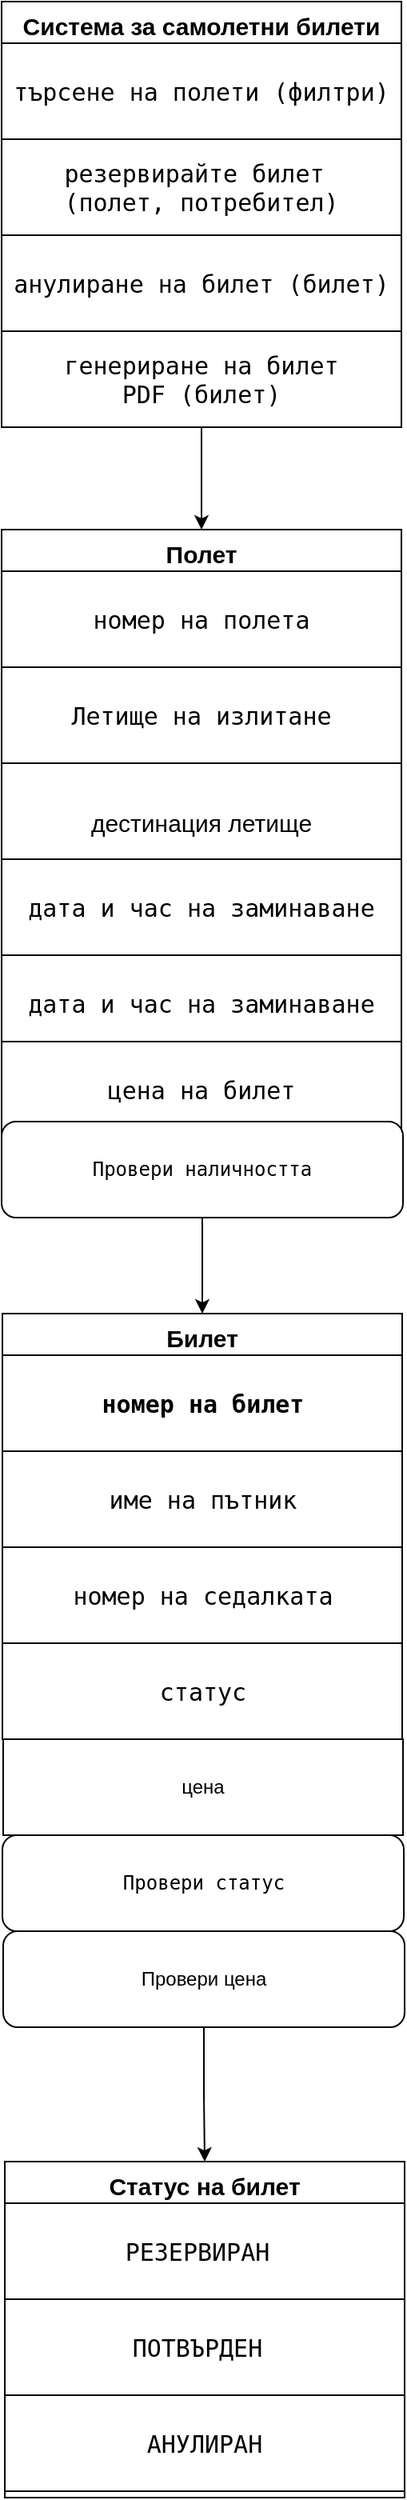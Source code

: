 <mxfile version="23.1.1" type="github">
  <diagram id="C5RBs43oDa-KdzZeNtuy" name="Page-1">
    <mxGraphModel dx="1434" dy="774" grid="1" gridSize="10" guides="1" tooltips="1" connect="1" arrows="1" fold="1" page="1" pageScale="1" pageWidth="1654" pageHeight="2336" math="0" shadow="0">
      <root>
        <mxCell id="WIyWlLk6GJQsqaUBKTNV-0" />
        <mxCell id="WIyWlLk6GJQsqaUBKTNV-1" parent="WIyWlLk6GJQsqaUBKTNV-0" />
        <mxCell id="73mzua4RPxOU6UaDtCoA-16" style="edgeStyle=orthogonalEdgeStyle;rounded=0;orthogonalLoop=1;jettySize=auto;html=1;entryX=0.5;entryY=0;entryDx=0;entryDy=0;" parent="WIyWlLk6GJQsqaUBKTNV-1" source="zkfFHV4jXpPFQw0GAbJ--17" target="73mzua4RPxOU6UaDtCoA-10" edge="1">
          <mxGeometry relative="1" as="geometry" />
        </mxCell>
        <mxCell id="zkfFHV4jXpPFQw0GAbJ--17" value="Система за самолетни билети" style="swimlane;fontStyle=1;align=center;verticalAlign=top;childLayout=stackLayout;horizontal=1;startSize=26;horizontalStack=0;resizeParent=1;resizeLast=0;collapsible=1;marginBottom=0;rounded=0;shadow=0;strokeWidth=1;fontSize=15;" parent="WIyWlLk6GJQsqaUBKTNV-1" vertex="1">
          <mxGeometry x="289" y="40" width="250" height="266" as="geometry">
            <mxRectangle x="550" y="140" width="160" height="26" as="alternateBounds" />
          </mxGeometry>
        </mxCell>
        <mxCell id="73mzua4RPxOU6UaDtCoA-5" style="edgeStyle=orthogonalEdgeStyle;rounded=0;orthogonalLoop=1;jettySize=auto;html=1;exitX=0.5;exitY=1;exitDx=0;exitDy=0;" parent="zkfFHV4jXpPFQw0GAbJ--17" source="73mzua4RPxOU6UaDtCoA-4" target="73mzua4RPxOU6UaDtCoA-4" edge="1">
          <mxGeometry relative="1" as="geometry" />
        </mxCell>
        <mxCell id="73mzua4RPxOU6UaDtCoA-4" value="&lt;div style=&quot;font-size: 15px;&quot; tabindex=&quot;0&quot; id=&quot;tw-target-text-container&quot; class=&quot;tw-ta-container F0azHf tw-nfl&quot;&gt;&lt;pre dir=&quot;ltr&quot; data-ved=&quot;2ahUKEwintonZ_IqEAxWtQ_EDHeQMARUQ3ewLegQIBRAT&quot; style=&quot;text-align:left&quot; id=&quot;tw-target-text&quot; data-placeholder=&quot;Translation&quot; class=&quot;tw-data-text tw-text-large tw-ta&quot;&gt;търсене на полети (филтри)&lt;/pre&gt;&lt;/div&gt;" style="rounded=0;whiteSpace=wrap;html=1;" parent="zkfFHV4jXpPFQw0GAbJ--17" vertex="1">
          <mxGeometry y="26" width="250" height="60" as="geometry" />
        </mxCell>
        <mxCell id="73mzua4RPxOU6UaDtCoA-6" value="&lt;div style=&quot;font-size: 15px;&quot; tabindex=&quot;0&quot; id=&quot;tw-target-text-container&quot; class=&quot;tw-ta-container F0azHf tw-nfl&quot;&gt;&lt;pre dir=&quot;ltr&quot; data-ved=&quot;2ahUKEwintonZ_IqEAxWtQ_EDHeQMARUQ3ewLegQIBRAT&quot; style=&quot;text-align:left&quot; id=&quot;tw-target-text&quot; data-placeholder=&quot;Translation&quot; class=&quot;tw-data-text tw-text-large tw-ta&quot;&gt;резервирайте билет &lt;br&gt;(полет, потребител)&lt;/pre&gt;&lt;/div&gt;" style="rounded=0;whiteSpace=wrap;html=1;" parent="zkfFHV4jXpPFQw0GAbJ--17" vertex="1">
          <mxGeometry y="86" width="250" height="60" as="geometry" />
        </mxCell>
        <mxCell id="73mzua4RPxOU6UaDtCoA-7" value="&lt;div style=&quot;font-size: 15px;&quot; tabindex=&quot;0&quot; id=&quot;tw-target-text-container&quot; class=&quot;tw-ta-container F0azHf tw-nfl&quot;&gt;&lt;pre dir=&quot;ltr&quot; data-ved=&quot;2ahUKEwintonZ_IqEAxWtQ_EDHeQMARUQ3ewLegQIBRAT&quot; style=&quot;text-align:left&quot; id=&quot;tw-target-text&quot; data-placeholder=&quot;Translation&quot; class=&quot;tw-data-text tw-text-large tw-ta&quot;&gt;анулиране на билет (билет)&lt;/pre&gt;&lt;/div&gt;" style="rounded=0;whiteSpace=wrap;html=1;" parent="zkfFHV4jXpPFQw0GAbJ--17" vertex="1">
          <mxGeometry y="146" width="250" height="60" as="geometry" />
        </mxCell>
        <mxCell id="73mzua4RPxOU6UaDtCoA-8" value="&lt;div style=&quot;font-size: 15px;&quot; tabindex=&quot;0&quot; id=&quot;tw-target-text-container&quot; class=&quot;tw-ta-container F0azHf tw-nfl&quot;&gt;&lt;pre dir=&quot;ltr&quot; data-ved=&quot;2ahUKEwintonZ_IqEAxWtQ_EDHeQMARUQ3ewLegQIBRAT&quot; style=&quot;&quot; id=&quot;tw-target-text&quot; data-placeholder=&quot;Translation&quot; class=&quot;tw-data-text tw-text-large tw-ta&quot;&gt;генериране на билет&lt;br&gt;PDF (билет)&lt;/pre&gt;&lt;/div&gt;" style="rounded=0;whiteSpace=wrap;html=1;" parent="zkfFHV4jXpPFQw0GAbJ--17" vertex="1">
          <mxGeometry y="206" width="250" height="60" as="geometry" />
        </mxCell>
        <mxCell id="73mzua4RPxOU6UaDtCoA-10" value="Полет" style="swimlane;fontStyle=1;align=center;verticalAlign=top;childLayout=stackLayout;horizontal=1;startSize=26;horizontalStack=0;resizeParent=1;resizeLast=0;collapsible=1;marginBottom=0;rounded=0;shadow=0;strokeWidth=1;fontSize=15;" parent="WIyWlLk6GJQsqaUBKTNV-1" vertex="1">
          <mxGeometry x="289" y="370" width="250" height="266" as="geometry">
            <mxRectangle x="550" y="140" width="160" height="26" as="alternateBounds" />
          </mxGeometry>
        </mxCell>
        <mxCell id="73mzua4RPxOU6UaDtCoA-11" style="edgeStyle=orthogonalEdgeStyle;rounded=0;orthogonalLoop=1;jettySize=auto;html=1;exitX=0.5;exitY=1;exitDx=0;exitDy=0;" parent="73mzua4RPxOU6UaDtCoA-10" source="73mzua4RPxOU6UaDtCoA-12" target="73mzua4RPxOU6UaDtCoA-12" edge="1">
          <mxGeometry relative="1" as="geometry" />
        </mxCell>
        <mxCell id="73mzua4RPxOU6UaDtCoA-12" value="&lt;div style=&quot;font-size: 15px;&quot; tabindex=&quot;0&quot; id=&quot;tw-target-text-container&quot; class=&quot;tw-ta-container F0azHf tw-nfl&quot;&gt;&lt;pre dir=&quot;ltr&quot; data-ved=&quot;2ahUKEwintonZ_IqEAxWtQ_EDHeQMARUQ3ewLegQIBRAT&quot; style=&quot;text-align:left&quot; id=&quot;tw-target-text&quot; data-placeholder=&quot;Translation&quot; class=&quot;tw-data-text tw-text-large tw-ta&quot;&gt;номер на полета&lt;/pre&gt;&lt;/div&gt;" style="rounded=0;whiteSpace=wrap;html=1;" parent="73mzua4RPxOU6UaDtCoA-10" vertex="1">
          <mxGeometry y="26" width="250" height="60" as="geometry" />
        </mxCell>
        <mxCell id="73mzua4RPxOU6UaDtCoA-13" value="&lt;div style=&quot;font-size: 15px;&quot; tabindex=&quot;0&quot; id=&quot;tw-target-text-container&quot; class=&quot;tw-ta-container F0azHf tw-nfl&quot;&gt;&lt;pre dir=&quot;ltr&quot; data-ved=&quot;2ahUKEwintonZ_IqEAxWtQ_EDHeQMARUQ3ewLegQIBRAT&quot; style=&quot;text-align:left&quot; id=&quot;tw-target-text&quot; data-placeholder=&quot;Translation&quot; class=&quot;tw-data-text tw-text-large tw-ta&quot;&gt;Летище на излитане&lt;/pre&gt;&lt;/div&gt;" style="rounded=0;whiteSpace=wrap;html=1;" parent="73mzua4RPxOU6UaDtCoA-10" vertex="1">
          <mxGeometry y="86" width="250" height="60" as="geometry" />
        </mxCell>
        <mxCell id="73mzua4RPxOU6UaDtCoA-14" value="&lt;div style=&quot;font-size: 15px;&quot; tabindex=&quot;0&quot; id=&quot;tw-target-text-container&quot; class=&quot;tw-ta-container F0azHf tw-nfl&quot;&gt;&lt;pre dir=&quot;ltr&quot; data-ved=&quot;2ahUKEwintonZ_IqEAxWtQ_EDHeQMARUQ3ewLegQIBRAT&quot; style=&quot;text-align:left&quot; id=&quot;tw-target-text&quot; data-placeholder=&quot;Translation&quot; class=&quot;tw-data-text tw-text-large tw-ta&quot;&gt;&lt;span data-ved=&quot;2ahUKEwintonZ_IqEAxWtQ_EDHeQMARUQxZgCegQIBRAS&quot; tabindex=&quot;0&quot; role=&quot;button&quot; aria-label=&quot;Clear source text&quot; id=&quot;tw-cst&quot; style=&quot;&quot; class=&quot;tw-menu-btn KTDgic&quot;&gt;&lt;/span&gt;&lt;/pre&gt;&lt;div class=&quot;QmZWSe&quot;&gt;&lt;div class=&quot;DHcWmd&quot;&gt;&lt;/div&gt;&lt;/div&gt;&lt;span lang=&quot;bg&quot; class=&quot;Y2IQFc&quot;&gt;дестинация летище&lt;/span&gt;&lt;/div&gt;" style="rounded=0;whiteSpace=wrap;html=1;" parent="73mzua4RPxOU6UaDtCoA-10" vertex="1">
          <mxGeometry y="146" width="250" height="60" as="geometry" />
        </mxCell>
        <mxCell id="73mzua4RPxOU6UaDtCoA-15" value="&lt;div style=&quot;font-size: 15px;&quot; tabindex=&quot;0&quot; id=&quot;tw-target-text-container&quot; class=&quot;tw-ta-container F0azHf tw-nfl&quot;&gt;&lt;pre dir=&quot;ltr&quot; data-ved=&quot;2ahUKEwintonZ_IqEAxWtQ_EDHeQMARUQ3ewLegQIBRAT&quot; style=&quot;text-align:left&quot; id=&quot;tw-target-text&quot; data-placeholder=&quot;Translation&quot; class=&quot;tw-data-text tw-text-large tw-ta&quot;&gt;дата и час на заминаване&lt;/pre&gt;&lt;/div&gt;" style="rounded=0;whiteSpace=wrap;html=1;" parent="73mzua4RPxOU6UaDtCoA-10" vertex="1">
          <mxGeometry y="206" width="250" height="60" as="geometry" />
        </mxCell>
        <mxCell id="73mzua4RPxOU6UaDtCoA-17" value="&lt;div style=&quot;font-size: 15px;&quot; tabindex=&quot;0&quot; id=&quot;tw-target-text-container&quot; class=&quot;tw-ta-container F0azHf tw-nfl&quot;&gt;&lt;pre dir=&quot;ltr&quot; data-ved=&quot;2ahUKEwintonZ_IqEAxWtQ_EDHeQMARUQ3ewLegQIBRAT&quot; style=&quot;text-align:left&quot; id=&quot;tw-target-text&quot; data-placeholder=&quot;Translation&quot; class=&quot;tw-data-text tw-text-large tw-ta&quot;&gt;дата и час на заминаване&lt;/pre&gt;&lt;/div&gt;" style="rounded=0;whiteSpace=wrap;html=1;" parent="WIyWlLk6GJQsqaUBKTNV-1" vertex="1">
          <mxGeometry x="289" y="636" width="250" height="60" as="geometry" />
        </mxCell>
        <mxCell id="73mzua4RPxOU6UaDtCoA-18" value="&lt;div style=&quot;font-size: 15px;&quot; tabindex=&quot;0&quot; id=&quot;tw-target-text-container&quot; class=&quot;tw-ta-container F0azHf tw-nfl&quot;&gt;&lt;div tabindex=&quot;0&quot; id=&quot;tw-target-text-container&quot; class=&quot;tw-ta-container F0azHf tw-nfl&quot;&gt;&lt;div tabindex=&quot;0&quot; id=&quot;tw-target-text-container&quot; class=&quot;tw-ta-container F0azHf tw-nfl&quot;&gt;&lt;div tabindex=&quot;0&quot; id=&quot;tw-target-text-container&quot; class=&quot;tw-ta-container F0azHf tw-nfl&quot;&gt;&lt;pre dir=&quot;ltr&quot; data-ved=&quot;2ahUKEwintonZ_IqEAxWtQ_EDHeQMARUQ3ewLegQIBRAT&quot; style=&quot;text-align:left&quot; id=&quot;tw-target-text&quot; data-placeholder=&quot;Translation&quot; class=&quot;tw-data-text tw-text-large tw-ta&quot;&gt;цена на билет&lt;/pre&gt;&lt;/div&gt;&lt;pre dir=&quot;ltr&quot; data-ved=&quot;2ahUKEwintonZ_IqEAxWtQ_EDHeQMARUQ3ewLegQIBRAT&quot; style=&quot;text-align:left&quot; id=&quot;tw-target-text&quot; data-placeholder=&quot;Translation&quot; class=&quot;tw-data-text tw-text-large tw-ta&quot;&gt;&lt;/pre&gt;&lt;/div&gt;&lt;pre dir=&quot;ltr&quot; data-ved=&quot;2ahUKEwintonZ_IqEAxWtQ_EDHeQMARUQ3ewLegQIBRAT&quot; style=&quot;text-align:left&quot; id=&quot;tw-target-text&quot; data-placeholder=&quot;Translation&quot; class=&quot;tw-data-text tw-text-large tw-ta&quot;&gt;&lt;/pre&gt;&lt;/div&gt;&lt;pre dir=&quot;ltr&quot; data-ved=&quot;2ahUKEwintonZ_IqEAxWtQ_EDHeQMARUQ3ewLegQIBRAT&quot; style=&quot;text-align:left&quot; id=&quot;tw-target-text&quot; data-placeholder=&quot;Translation&quot; class=&quot;tw-data-text tw-text-large tw-ta&quot;&gt;&lt;/pre&gt;&lt;/div&gt;" style="rounded=0;whiteSpace=wrap;html=1;" parent="WIyWlLk6GJQsqaUBKTNV-1" vertex="1">
          <mxGeometry x="289" y="690" width="250" height="60" as="geometry" />
        </mxCell>
        <mxCell id="73mzua4RPxOU6UaDtCoA-32" style="edgeStyle=orthogonalEdgeStyle;rounded=0;orthogonalLoop=1;jettySize=auto;html=1;entryX=0.5;entryY=0;entryDx=0;entryDy=0;" parent="WIyWlLk6GJQsqaUBKTNV-1" source="73mzua4RPxOU6UaDtCoA-21" target="73mzua4RPxOU6UaDtCoA-22" edge="1">
          <mxGeometry relative="1" as="geometry" />
        </mxCell>
        <mxCell id="73mzua4RPxOU6UaDtCoA-21" value="&lt;div tabindex=&quot;0&quot; id=&quot;tw-target-text-container&quot; class=&quot;tw-ta-container F0azHf tw-nfl&quot;&gt;&lt;pre dir=&quot;ltr&quot; data-ved=&quot;2ahUKEwintonZ_IqEAxWtQ_EDHeQMARUQ3ewLegQIBRAT&quot; style=&quot;text-align:left&quot; id=&quot;tw-target-text&quot; data-placeholder=&quot;Translation&quot; class=&quot;tw-data-text tw-text-large tw-ta&quot;&gt;Провери наличността&lt;/pre&gt;&lt;/div&gt;" style="rounded=1;whiteSpace=wrap;html=1;" parent="WIyWlLk6GJQsqaUBKTNV-1" vertex="1">
          <mxGeometry x="289" y="740" width="251" height="60" as="geometry" />
        </mxCell>
        <mxCell id="73mzua4RPxOU6UaDtCoA-22" value="Билет" style="swimlane;fontStyle=1;align=center;verticalAlign=top;childLayout=stackLayout;horizontal=1;startSize=26;horizontalStack=0;resizeParent=1;resizeLast=0;collapsible=1;marginBottom=0;rounded=0;shadow=0;strokeWidth=1;fontSize=15;" parent="WIyWlLk6GJQsqaUBKTNV-1" vertex="1">
          <mxGeometry x="289.5" y="860" width="250" height="266" as="geometry">
            <mxRectangle x="550" y="140" width="160" height="26" as="alternateBounds" />
          </mxGeometry>
        </mxCell>
        <mxCell id="73mzua4RPxOU6UaDtCoA-23" style="edgeStyle=orthogonalEdgeStyle;rounded=0;orthogonalLoop=1;jettySize=auto;html=1;exitX=0.5;exitY=1;exitDx=0;exitDy=0;" parent="73mzua4RPxOU6UaDtCoA-22" source="73mzua4RPxOU6UaDtCoA-24" target="73mzua4RPxOU6UaDtCoA-24" edge="1">
          <mxGeometry relative="1" as="geometry" />
        </mxCell>
        <mxCell id="73mzua4RPxOU6UaDtCoA-24" value="&lt;div style=&quot;font-size: 15px;&quot; tabindex=&quot;0&quot; id=&quot;tw-target-text-container&quot; class=&quot;tw-ta-container F0azHf tw-nfl&quot;&gt;&lt;pre dir=&quot;ltr&quot; data-ved=&quot;2ahUKEwintonZ_IqEAxWtQ_EDHeQMARUQ3ewLegQIBRAT&quot; style=&quot;text-align:left&quot; id=&quot;tw-target-text&quot; data-placeholder=&quot;Translation&quot; class=&quot;tw-data-text tw-text-large tw-ta&quot;&gt;&lt;b&gt;номер на билет&lt;/b&gt;&lt;/pre&gt;&lt;/div&gt;" style="rounded=0;whiteSpace=wrap;html=1;" parent="73mzua4RPxOU6UaDtCoA-22" vertex="1">
          <mxGeometry y="26" width="250" height="60" as="geometry" />
        </mxCell>
        <mxCell id="73mzua4RPxOU6UaDtCoA-25" value="&lt;div style=&quot;font-size: 15px;&quot; tabindex=&quot;0&quot; id=&quot;tw-target-text-container&quot; class=&quot;tw-ta-container F0azHf tw-nfl&quot;&gt;&lt;div tabindex=&quot;0&quot; id=&quot;tw-target-text-container&quot; class=&quot;tw-ta-container F0azHf tw-nfl&quot;&gt;&lt;pre dir=&quot;ltr&quot; data-ved=&quot;2ahUKEwintonZ_IqEAxWtQ_EDHeQMARUQ3ewLegQIBRAT&quot; style=&quot;text-align:left&quot; id=&quot;tw-target-text&quot; data-placeholder=&quot;Translation&quot; class=&quot;tw-data-text tw-text-large tw-ta&quot;&gt;име на пътник&lt;/pre&gt;&lt;/div&gt;&lt;pre dir=&quot;ltr&quot; data-ved=&quot;2ahUKEwintonZ_IqEAxWtQ_EDHeQMARUQ3ewLegQIBRAT&quot; style=&quot;text-align:left&quot; id=&quot;tw-target-text&quot; data-placeholder=&quot;Translation&quot; class=&quot;tw-data-text tw-text-large tw-ta&quot;&gt;&lt;/pre&gt;&lt;/div&gt;" style="rounded=0;whiteSpace=wrap;html=1;" parent="73mzua4RPxOU6UaDtCoA-22" vertex="1">
          <mxGeometry y="86" width="250" height="60" as="geometry" />
        </mxCell>
        <mxCell id="73mzua4RPxOU6UaDtCoA-26" value="&lt;div style=&quot;font-size: 15px;&quot; tabindex=&quot;0&quot; id=&quot;tw-target-text-container&quot; class=&quot;tw-ta-container F0azHf tw-nfl&quot;&gt;&lt;pre dir=&quot;ltr&quot; data-ved=&quot;2ahUKEwintonZ_IqEAxWtQ_EDHeQMARUQ3ewLegQIBRAT&quot; style=&quot;text-align:left&quot; id=&quot;tw-target-text&quot; data-placeholder=&quot;Translation&quot; class=&quot;tw-data-text tw-text-large tw-ta&quot;&gt;&lt;span data-ved=&quot;2ahUKEwintonZ_IqEAxWtQ_EDHeQMARUQxZgCegQIBRAS&quot; tabindex=&quot;0&quot; role=&quot;button&quot; aria-label=&quot;Clear source text&quot; id=&quot;tw-cst&quot; style=&quot;&quot; class=&quot;tw-menu-btn KTDgic&quot;&gt;&lt;/span&gt;&lt;/pre&gt;&lt;div class=&quot;QmZWSe&quot;&gt;&lt;div class=&quot;DHcWmd&quot;&gt;&lt;/div&gt;&lt;/div&gt;&lt;div tabindex=&quot;0&quot; id=&quot;tw-target-text-container&quot; class=&quot;tw-ta-container F0azHf tw-nfl&quot;&gt;&lt;pre dir=&quot;ltr&quot; data-ved=&quot;2ahUKEwintonZ_IqEAxWtQ_EDHeQMARUQ3ewLegQIBRAT&quot; style=&quot;text-align:left&quot; id=&quot;tw-target-text&quot; data-placeholder=&quot;Translation&quot; class=&quot;tw-data-text tw-text-large tw-ta&quot;&gt;номер на седалката&lt;/pre&gt;&lt;/div&gt;&lt;/div&gt;" style="rounded=0;whiteSpace=wrap;html=1;" parent="73mzua4RPxOU6UaDtCoA-22" vertex="1">
          <mxGeometry y="146" width="250" height="60" as="geometry" />
        </mxCell>
        <mxCell id="73mzua4RPxOU6UaDtCoA-27" value="&lt;div style=&quot;font-size: 15px;&quot; tabindex=&quot;0&quot; id=&quot;tw-target-text-container&quot; class=&quot;tw-ta-container F0azHf tw-nfl&quot;&gt;&lt;pre dir=&quot;ltr&quot; data-ved=&quot;2ahUKEwintonZ_IqEAxWtQ_EDHeQMARUQ3ewLegQIBRAT&quot; style=&quot;text-align:left&quot; id=&quot;tw-target-text&quot; data-placeholder=&quot;Translation&quot; class=&quot;tw-data-text tw-text-large tw-ta&quot;&gt;статус&lt;/pre&gt;&lt;/div&gt;" style="rounded=0;whiteSpace=wrap;html=1;" parent="73mzua4RPxOU6UaDtCoA-22" vertex="1">
          <mxGeometry y="206" width="250" height="60" as="geometry" />
        </mxCell>
        <mxCell id="73mzua4RPxOU6UaDtCoA-33" value="цена" style="rounded=0;whiteSpace=wrap;html=1;" parent="WIyWlLk6GJQsqaUBKTNV-1" vertex="1">
          <mxGeometry x="290" y="1126" width="250" height="60" as="geometry" />
        </mxCell>
        <mxCell id="73mzua4RPxOU6UaDtCoA-34" value="&lt;div tabindex=&quot;0&quot; id=&quot;tw-target-text-container&quot; class=&quot;tw-ta-container F0azHf tw-nfl&quot;&gt;&lt;pre dir=&quot;ltr&quot; data-ved=&quot;2ahUKEwintonZ_IqEAxWtQ_EDHeQMARUQ3ewLegQIBRAT&quot; style=&quot;text-align:left&quot; id=&quot;tw-target-text&quot; data-placeholder=&quot;Translation&quot; class=&quot;tw-data-text tw-text-large tw-ta&quot;&gt;Провери статус&lt;/pre&gt;&lt;/div&gt;" style="rounded=1;whiteSpace=wrap;html=1;" parent="WIyWlLk6GJQsqaUBKTNV-1" vertex="1">
          <mxGeometry x="289.5" y="1186" width="251" height="60" as="geometry" />
        </mxCell>
        <mxCell id="73mzua4RPxOU6UaDtCoA-43" style="edgeStyle=orthogonalEdgeStyle;rounded=0;orthogonalLoop=1;jettySize=auto;html=1;entryX=0.5;entryY=0;entryDx=0;entryDy=0;" parent="WIyWlLk6GJQsqaUBKTNV-1" source="73mzua4RPxOU6UaDtCoA-35" target="73mzua4RPxOU6UaDtCoA-36" edge="1">
          <mxGeometry relative="1" as="geometry" />
        </mxCell>
        <mxCell id="73mzua4RPxOU6UaDtCoA-35" value="Провери цена" style="rounded=1;whiteSpace=wrap;html=1;" parent="WIyWlLk6GJQsqaUBKTNV-1" vertex="1">
          <mxGeometry x="290" y="1246" width="251" height="60" as="geometry" />
        </mxCell>
        <mxCell id="73mzua4RPxOU6UaDtCoA-36" value="Статус на билет" style="swimlane;fontStyle=1;align=center;verticalAlign=top;childLayout=stackLayout;horizontal=1;startSize=26;horizontalStack=0;resizeParent=1;resizeLast=0;collapsible=1;marginBottom=0;rounded=0;shadow=0;strokeWidth=1;fontSize=15;" parent="WIyWlLk6GJQsqaUBKTNV-1" vertex="1">
          <mxGeometry x="291" y="1390" width="250" height="210" as="geometry">
            <mxRectangle x="550" y="140" width="160" height="26" as="alternateBounds" />
          </mxGeometry>
        </mxCell>
        <mxCell id="73mzua4RPxOU6UaDtCoA-37" style="edgeStyle=orthogonalEdgeStyle;rounded=0;orthogonalLoop=1;jettySize=auto;html=1;exitX=0.5;exitY=1;exitDx=0;exitDy=0;" parent="73mzua4RPxOU6UaDtCoA-36" source="73mzua4RPxOU6UaDtCoA-38" target="73mzua4RPxOU6UaDtCoA-38" edge="1">
          <mxGeometry relative="1" as="geometry" />
        </mxCell>
        <mxCell id="73mzua4RPxOU6UaDtCoA-38" value="&lt;div style=&quot;font-size: 15px;&quot; tabindex=&quot;0&quot; id=&quot;tw-target-text-container&quot; class=&quot;tw-ta-container F0azHf tw-nfl&quot;&gt;&lt;pre dir=&quot;ltr&quot; data-ved=&quot;2ahUKEwintonZ_IqEAxWtQ_EDHeQMARUQ3ewLegQIBRAT&quot; style=&quot;text-align:left&quot; id=&quot;tw-target-text&quot; data-placeholder=&quot;Translation&quot; class=&quot;tw-data-text tw-text-large tw-ta&quot;&gt;РЕЗЕРВИРАН &lt;/pre&gt;&lt;/div&gt;" style="rounded=0;whiteSpace=wrap;html=1;" parent="73mzua4RPxOU6UaDtCoA-36" vertex="1">
          <mxGeometry y="26" width="250" height="60" as="geometry" />
        </mxCell>
        <mxCell id="73mzua4RPxOU6UaDtCoA-39" value="&lt;div style=&quot;font-size: 15px;&quot; tabindex=&quot;0&quot; id=&quot;tw-target-text-container&quot; class=&quot;tw-ta-container F0azHf tw-nfl&quot;&gt;&lt;div tabindex=&quot;0&quot; id=&quot;tw-target-text-container&quot; class=&quot;tw-ta-container F0azHf tw-nfl&quot;&gt;&lt;pre dir=&quot;ltr&quot; data-ved=&quot;2ahUKEwintonZ_IqEAxWtQ_EDHeQMARUQ3ewLegQIBRAT&quot; style=&quot;text-align:left&quot; id=&quot;tw-target-text&quot; data-placeholder=&quot;Translation&quot; class=&quot;tw-data-text tw-text-large tw-ta&quot;&gt;ПОТВЪРДЕН &lt;/pre&gt;&lt;/div&gt;&lt;pre dir=&quot;ltr&quot; data-ved=&quot;2ahUKEwintonZ_IqEAxWtQ_EDHeQMARUQ3ewLegQIBRAT&quot; style=&quot;text-align:left&quot; id=&quot;tw-target-text&quot; data-placeholder=&quot;Translation&quot; class=&quot;tw-data-text tw-text-large tw-ta&quot;&gt;&lt;/pre&gt;&lt;/div&gt;" style="rounded=0;whiteSpace=wrap;html=1;" parent="73mzua4RPxOU6UaDtCoA-36" vertex="1">
          <mxGeometry y="86" width="250" height="60" as="geometry" />
        </mxCell>
        <mxCell id="73mzua4RPxOU6UaDtCoA-40" value="&lt;div style=&quot;font-size: 15px;&quot; tabindex=&quot;0&quot; id=&quot;tw-target-text-container&quot; class=&quot;tw-ta-container F0azHf tw-nfl&quot;&gt;&lt;pre dir=&quot;ltr&quot; data-ved=&quot;2ahUKEwintonZ_IqEAxWtQ_EDHeQMARUQ3ewLegQIBRAT&quot; style=&quot;text-align:left&quot; id=&quot;tw-target-text&quot; data-placeholder=&quot;Translation&quot; class=&quot;tw-data-text tw-text-large tw-ta&quot;&gt;&lt;span data-ved=&quot;2ahUKEwintonZ_IqEAxWtQ_EDHeQMARUQxZgCegQIBRAS&quot; tabindex=&quot;0&quot; role=&quot;button&quot; aria-label=&quot;Clear source text&quot; id=&quot;tw-cst&quot; style=&quot;&quot; class=&quot;tw-menu-btn KTDgic&quot;&gt;&lt;/span&gt;&lt;/pre&gt;&lt;div class=&quot;QmZWSe&quot;&gt;&lt;div class=&quot;DHcWmd&quot;&gt;&lt;/div&gt;&lt;/div&gt;&lt;div tabindex=&quot;0&quot; id=&quot;tw-target-text-container&quot; class=&quot;tw-ta-container F0azHf tw-nfl&quot;&gt;&lt;pre dir=&quot;ltr&quot; data-ved=&quot;2ahUKEwintonZ_IqEAxWtQ_EDHeQMARUQ3ewLegQIBRAT&quot; style=&quot;text-align:left&quot; id=&quot;tw-target-text&quot; data-placeholder=&quot;Translation&quot; class=&quot;tw-data-text tw-text-large tw-ta&quot;&gt;АНУЛИРАН&lt;br&gt;&lt;/pre&gt;&lt;/div&gt;&lt;/div&gt;" style="rounded=0;whiteSpace=wrap;html=1;" parent="73mzua4RPxOU6UaDtCoA-36" vertex="1">
          <mxGeometry y="146" width="250" height="60" as="geometry" />
        </mxCell>
      </root>
    </mxGraphModel>
  </diagram>
</mxfile>
